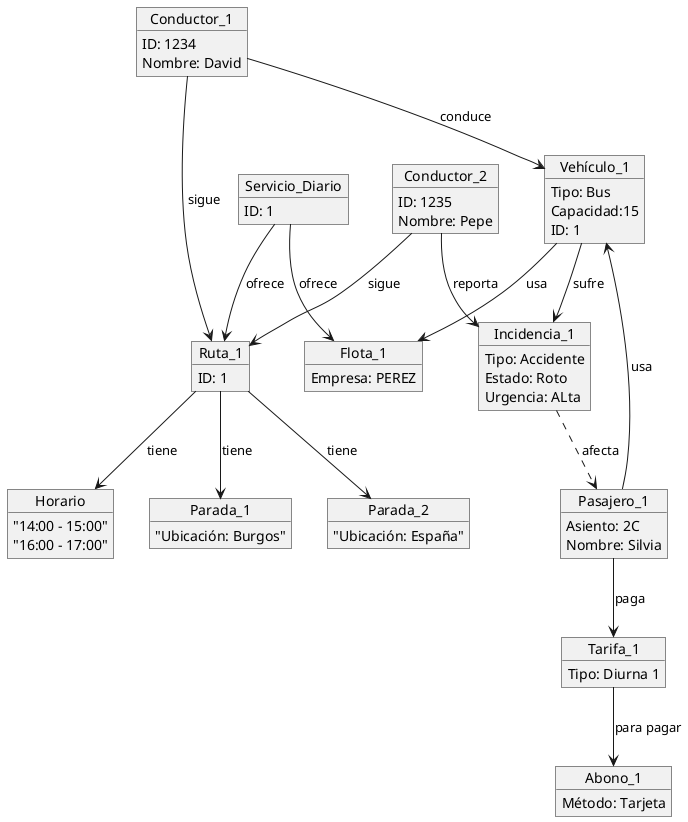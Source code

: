 @startuml DiagramaDeObjetosOriginal

hide circle
hide empty members

object Servicio_Diario {
    ID: 1
}

object Ruta_1 {
    ID: 1
}

object Horario {
    "14:00 - 15:00"
    "16:00 - 17:00"
}

object Parada_1 {
    "Ubicación: Burgos"
}

object Parada_2 {
    "Ubicación: España"
}

object Conductor_1 {
    ID: 1234
    Nombre: David
}

object Conductor_2 {
    ID: 1235
    Nombre: Pepe
}

object Vehículo_1 {
    Tipo: Bus
    Capacidad:15
    ID: 1
}

object Flota_1 {
    Empresa: PEREZ
}

object Incidencia_1 {
    Tipo: Accidente
    Estado: Roto
    Urgencia: ALta
}

object Pasajero_1 {
    Asiento: 2C
    Nombre: Silvia
}


object Tarifa_1 {
    Tipo: Diurna 1
}


object Abono_1 {
    Método: Tarjeta
}



Servicio_Diario --> Ruta_1 : "ofrece"
Servicio_Diario --> Flota_1: "ofrece"
Ruta_1 --> Parada_1 : "tiene"
Ruta_1 --> Parada_2 : "tiene"
Ruta_1 --> Horario : "tiene"
Conductor_1 --> Ruta_1 : "sigue"
Conductor_2 --> Ruta_1 : "sigue"
Conductor_1 --> Vehículo_1 : "conduce"
Vehículo_1 --> Flota_1 : "usa"
Vehículo_1 --> Incidencia_1 : "sufre"
Conductor_2 --> Incidencia_1 : "reporta"
Incidencia_1 ..> Pasajero_1 : "afecta"
Pasajero_1 --> Vehículo_1 : "usa"
Pasajero_1 --> Tarifa_1 : "paga"
Tarifa_1 --> Abono_1 : "para pagar"

@enduml